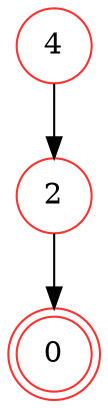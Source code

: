 digraph {   
    node [shape = doublecircle, color = firebrick1] 0 ;
    node [shape = circle];
    node [color= firebrick1];
    4 -> 2 -> 0;	
}